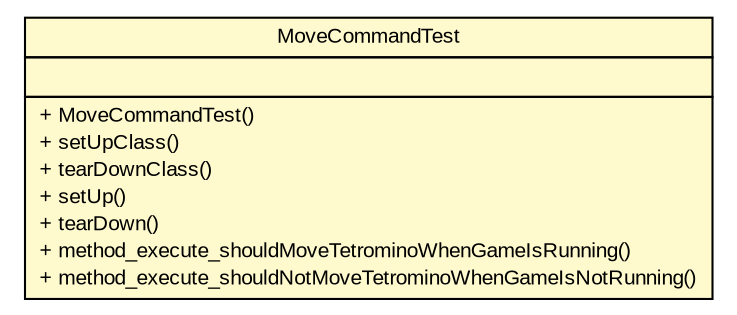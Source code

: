#!/usr/local/bin/dot
#
# Class diagram 
# Generated by UMLGraph version R5_6 (http://www.umlgraph.org/)
#

digraph G {
	edge [fontname="arial",fontsize=10,labelfontname="arial",labelfontsize=10];
	node [fontname="arial",fontsize=10,shape=plaintext];
	nodesep=0.25;
	ranksep=0.5;
	// com.github.tilastokeskus.matertis.core.command.MoveCommandTest
	c360 [label=<<table title="com.github.tilastokeskus.matertis.core.command.MoveCommandTest" border="0" cellborder="1" cellspacing="0" cellpadding="2" port="p" bgcolor="lemonChiffon" href="./MoveCommandTest.html">
		<tr><td><table border="0" cellspacing="0" cellpadding="1">
<tr><td align="center" balign="center"> MoveCommandTest </td></tr>
		</table></td></tr>
		<tr><td><table border="0" cellspacing="0" cellpadding="1">
<tr><td align="left" balign="left">  </td></tr>
		</table></td></tr>
		<tr><td><table border="0" cellspacing="0" cellpadding="1">
<tr><td align="left" balign="left"> + MoveCommandTest() </td></tr>
<tr><td align="left" balign="left"> + setUpClass() </td></tr>
<tr><td align="left" balign="left"> + tearDownClass() </td></tr>
<tr><td align="left" balign="left"> + setUp() </td></tr>
<tr><td align="left" balign="left"> + tearDown() </td></tr>
<tr><td align="left" balign="left"> + method_execute_shouldMoveTetrominoWhenGameIsRunning() </td></tr>
<tr><td align="left" balign="left"> + method_execute_shouldNotMoveTetrominoWhenGameIsNotRunning() </td></tr>
		</table></td></tr>
		</table>>, URL="./MoveCommandTest.html", fontname="arial", fontcolor="black", fontsize=10.0];
}

